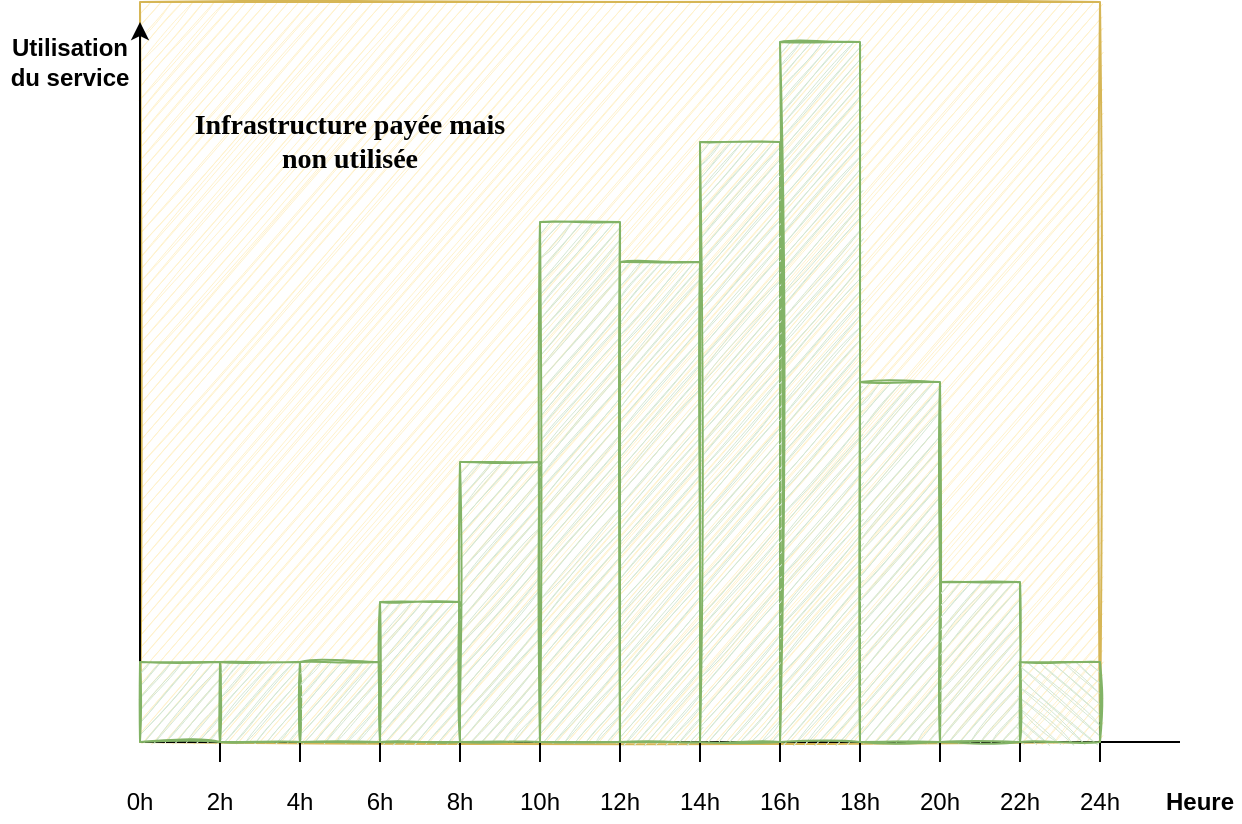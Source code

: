 <mxfile version="13.6.2" type="device"><diagram id="EG_0w5Qha7nJDPnRIv4q" name="Page-1"><mxGraphModel dx="981" dy="567" grid="1" gridSize="10" guides="1" tooltips="1" connect="1" arrows="1" fold="1" page="1" pageScale="1" pageWidth="1600" pageHeight="900" math="0" shadow="0" extFonts="Architects Daughter^https://fonts.googleapis.com/css?family=Architects+Daughter"><root><mxCell id="0"/><mxCell id="1" parent="0"/><mxCell id="-NmMMMarj_dPcH3xjH8K-58" value="" style="rounded=0;whiteSpace=wrap;html=1;sketch=1;fillColor=#fff2cc;strokeColor=#d6b656;" parent="1" vertex="1"><mxGeometry x="240" y="150" width="480" height="370" as="geometry"/></mxCell><mxCell id="-NmMMMarj_dPcH3xjH8K-2" value="" style="endArrow=none;html=1;" parent="1" edge="1"><mxGeometry width="50" height="50" relative="1" as="geometry"><mxPoint x="240" y="520" as="sourcePoint"/><mxPoint x="760" y="520" as="targetPoint"/></mxGeometry></mxCell><mxCell id="-NmMMMarj_dPcH3xjH8K-3" value="" style="endArrow=classic;html=1;endFill=1;" parent="1" edge="1"><mxGeometry width="50" height="50" relative="1" as="geometry"><mxPoint x="240" y="520" as="sourcePoint"/><mxPoint x="240" y="160" as="targetPoint"/></mxGeometry></mxCell><mxCell id="-NmMMMarj_dPcH3xjH8K-5" value="" style="endArrow=none;html=1;" parent="1" edge="1"><mxGeometry width="50" height="50" relative="1" as="geometry"><mxPoint x="280" y="530" as="sourcePoint"/><mxPoint x="280" y="510" as="targetPoint"/></mxGeometry></mxCell><mxCell id="-NmMMMarj_dPcH3xjH8K-6" value="" style="endArrow=none;html=1;" parent="1" edge="1"><mxGeometry width="50" height="50" relative="1" as="geometry"><mxPoint x="320" y="530" as="sourcePoint"/><mxPoint x="320" y="510" as="targetPoint"/></mxGeometry></mxCell><mxCell id="-NmMMMarj_dPcH3xjH8K-7" value="" style="endArrow=none;html=1;" parent="1" edge="1"><mxGeometry width="50" height="50" relative="1" as="geometry"><mxPoint x="360" y="530" as="sourcePoint"/><mxPoint x="360" y="510" as="targetPoint"/></mxGeometry></mxCell><mxCell id="-NmMMMarj_dPcH3xjH8K-8" value="" style="endArrow=none;html=1;" parent="1" edge="1"><mxGeometry width="50" height="50" relative="1" as="geometry"><mxPoint x="400" y="530" as="sourcePoint"/><mxPoint x="400" y="510" as="targetPoint"/></mxGeometry></mxCell><mxCell id="-NmMMMarj_dPcH3xjH8K-9" value="" style="endArrow=none;html=1;" parent="1" edge="1"><mxGeometry width="50" height="50" relative="1" as="geometry"><mxPoint x="440" y="530" as="sourcePoint"/><mxPoint x="440" y="510" as="targetPoint"/></mxGeometry></mxCell><mxCell id="-NmMMMarj_dPcH3xjH8K-10" value="" style="endArrow=none;html=1;" parent="1" edge="1"><mxGeometry width="50" height="50" relative="1" as="geometry"><mxPoint x="480" y="530" as="sourcePoint"/><mxPoint x="480" y="510" as="targetPoint"/></mxGeometry></mxCell><mxCell id="-NmMMMarj_dPcH3xjH8K-11" value="" style="endArrow=none;html=1;" parent="1" edge="1"><mxGeometry width="50" height="50" relative="1" as="geometry"><mxPoint x="520" y="530" as="sourcePoint"/><mxPoint x="520" y="510" as="targetPoint"/></mxGeometry></mxCell><mxCell id="-NmMMMarj_dPcH3xjH8K-12" value="" style="endArrow=none;html=1;" parent="1" edge="1"><mxGeometry width="50" height="50" relative="1" as="geometry"><mxPoint x="560" y="530" as="sourcePoint"/><mxPoint x="560" y="510" as="targetPoint"/></mxGeometry></mxCell><mxCell id="-NmMMMarj_dPcH3xjH8K-13" value="" style="endArrow=none;html=1;" parent="1" edge="1"><mxGeometry width="50" height="50" relative="1" as="geometry"><mxPoint x="600" y="530" as="sourcePoint"/><mxPoint x="600" y="510" as="targetPoint"/></mxGeometry></mxCell><mxCell id="-NmMMMarj_dPcH3xjH8K-14" value="" style="endArrow=none;html=1;" parent="1" edge="1"><mxGeometry width="50" height="50" relative="1" as="geometry"><mxPoint x="640" y="530" as="sourcePoint"/><mxPoint x="640" y="510" as="targetPoint"/></mxGeometry></mxCell><mxCell id="-NmMMMarj_dPcH3xjH8K-15" value="" style="endArrow=none;html=1;" parent="1" edge="1"><mxGeometry width="50" height="50" relative="1" as="geometry"><mxPoint x="680" y="530" as="sourcePoint"/><mxPoint x="680" y="510" as="targetPoint"/></mxGeometry></mxCell><mxCell id="-NmMMMarj_dPcH3xjH8K-16" value="" style="endArrow=none;html=1;" parent="1" edge="1"><mxGeometry width="50" height="50" relative="1" as="geometry"><mxPoint x="720" y="530" as="sourcePoint"/><mxPoint x="720" y="510" as="targetPoint"/></mxGeometry></mxCell><mxCell id="-NmMMMarj_dPcH3xjH8K-29" value="0h" style="text;html=1;strokeColor=none;fillColor=none;align=center;verticalAlign=middle;whiteSpace=wrap;rounded=0;" parent="1" vertex="1"><mxGeometry x="220" y="540" width="40" height="20" as="geometry"/></mxCell><mxCell id="-NmMMMarj_dPcH3xjH8K-30" value="2h" style="text;html=1;strokeColor=none;fillColor=none;align=center;verticalAlign=middle;whiteSpace=wrap;rounded=0;" parent="1" vertex="1"><mxGeometry x="260" y="540" width="40" height="20" as="geometry"/></mxCell><mxCell id="-NmMMMarj_dPcH3xjH8K-31" value="4h" style="text;html=1;strokeColor=none;fillColor=none;align=center;verticalAlign=middle;whiteSpace=wrap;rounded=0;" parent="1" vertex="1"><mxGeometry x="300" y="540" width="40" height="20" as="geometry"/></mxCell><mxCell id="-NmMMMarj_dPcH3xjH8K-32" value="6h" style="text;html=1;strokeColor=none;fillColor=none;align=center;verticalAlign=middle;whiteSpace=wrap;rounded=0;" parent="1" vertex="1"><mxGeometry x="340" y="540" width="40" height="20" as="geometry"/></mxCell><mxCell id="-NmMMMarj_dPcH3xjH8K-33" value="8h" style="text;html=1;strokeColor=none;fillColor=none;align=center;verticalAlign=middle;whiteSpace=wrap;rounded=0;" parent="1" vertex="1"><mxGeometry x="380" y="540" width="40" height="20" as="geometry"/></mxCell><mxCell id="-NmMMMarj_dPcH3xjH8K-34" value="10h" style="text;html=1;strokeColor=none;fillColor=none;align=center;verticalAlign=middle;whiteSpace=wrap;rounded=0;" parent="1" vertex="1"><mxGeometry x="420" y="540" width="40" height="20" as="geometry"/></mxCell><mxCell id="-NmMMMarj_dPcH3xjH8K-35" value="12h" style="text;html=1;strokeColor=none;fillColor=none;align=center;verticalAlign=middle;whiteSpace=wrap;rounded=0;" parent="1" vertex="1"><mxGeometry x="460" y="540" width="40" height="20" as="geometry"/></mxCell><mxCell id="-NmMMMarj_dPcH3xjH8K-36" value="14h" style="text;html=1;strokeColor=none;fillColor=none;align=center;verticalAlign=middle;whiteSpace=wrap;rounded=0;" parent="1" vertex="1"><mxGeometry x="500" y="540" width="40" height="20" as="geometry"/></mxCell><mxCell id="-NmMMMarj_dPcH3xjH8K-37" value="16h" style="text;html=1;strokeColor=none;fillColor=none;align=center;verticalAlign=middle;whiteSpace=wrap;rounded=0;" parent="1" vertex="1"><mxGeometry x="540" y="540" width="40" height="20" as="geometry"/></mxCell><mxCell id="-NmMMMarj_dPcH3xjH8K-38" value="18h" style="text;html=1;strokeColor=none;fillColor=none;align=center;verticalAlign=middle;whiteSpace=wrap;rounded=0;" parent="1" vertex="1"><mxGeometry x="580" y="540" width="40" height="20" as="geometry"/></mxCell><mxCell id="-NmMMMarj_dPcH3xjH8K-39" value="20h" style="text;html=1;strokeColor=none;fillColor=none;align=center;verticalAlign=middle;whiteSpace=wrap;rounded=0;" parent="1" vertex="1"><mxGeometry x="620" y="540" width="40" height="20" as="geometry"/></mxCell><mxCell id="-NmMMMarj_dPcH3xjH8K-40" value="22h" style="text;html=1;strokeColor=none;fillColor=none;align=center;verticalAlign=middle;whiteSpace=wrap;rounded=0;" parent="1" vertex="1"><mxGeometry x="660" y="540" width="40" height="20" as="geometry"/></mxCell><mxCell id="-NmMMMarj_dPcH3xjH8K-41" value="24h" style="text;html=1;strokeColor=none;fillColor=none;align=center;verticalAlign=middle;whiteSpace=wrap;rounded=0;" parent="1" vertex="1"><mxGeometry x="700" y="540" width="40" height="20" as="geometry"/></mxCell><mxCell id="-NmMMMarj_dPcH3xjH8K-42" value="" style="rounded=0;whiteSpace=wrap;html=1;fillColor=#d5e8d4;strokeColor=#82b366;sketch=1;" parent="1" vertex="1"><mxGeometry x="240" y="480" width="40" height="40" as="geometry"/></mxCell><mxCell id="-NmMMMarj_dPcH3xjH8K-43" value="" style="rounded=0;whiteSpace=wrap;html=1;fillColor=#d5e8d4;strokeColor=#82b366;sketch=1;" parent="1" vertex="1"><mxGeometry x="280" y="480" width="40" height="40" as="geometry"/></mxCell><mxCell id="-NmMMMarj_dPcH3xjH8K-44" value="" style="rounded=0;whiteSpace=wrap;html=1;fillColor=#d5e8d4;strokeColor=#82b366;sketch=1;" parent="1" vertex="1"><mxGeometry x="320" y="480" width="40" height="40" as="geometry"/></mxCell><mxCell id="-NmMMMarj_dPcH3xjH8K-45" value="" style="rounded=0;whiteSpace=wrap;html=1;fillColor=#d5e8d4;strokeColor=#82b366;sketch=1;" parent="1" vertex="1"><mxGeometry x="360" y="450" width="40" height="70" as="geometry"/></mxCell><mxCell id="-NmMMMarj_dPcH3xjH8K-46" value="" style="rounded=0;whiteSpace=wrap;html=1;fillColor=#d5e8d4;strokeColor=#82b366;sketch=1;" parent="1" vertex="1"><mxGeometry x="400" y="380" width="40" height="140" as="geometry"/></mxCell><mxCell id="-NmMMMarj_dPcH3xjH8K-47" value="" style="rounded=0;whiteSpace=wrap;html=1;fillColor=#d5e8d4;strokeColor=#82b366;sketch=1;" parent="1" vertex="1"><mxGeometry x="440" y="260" width="40" height="260" as="geometry"/></mxCell><mxCell id="-NmMMMarj_dPcH3xjH8K-48" value="" style="rounded=0;whiteSpace=wrap;html=1;fillColor=#d5e8d4;strokeColor=#82b366;sketch=1;" parent="1" vertex="1"><mxGeometry x="480" y="280" width="40" height="240" as="geometry"/></mxCell><mxCell id="-NmMMMarj_dPcH3xjH8K-49" value="" style="rounded=0;whiteSpace=wrap;html=1;fillColor=#d5e8d4;strokeColor=#82b366;sketch=1;" parent="1" vertex="1"><mxGeometry x="520" y="220" width="40" height="300" as="geometry"/></mxCell><mxCell id="-NmMMMarj_dPcH3xjH8K-50" value="" style="rounded=0;whiteSpace=wrap;html=1;fillColor=#d5e8d4;strokeColor=#82b366;sketch=1;" parent="1" vertex="1"><mxGeometry x="560" y="170" width="40" height="350" as="geometry"/></mxCell><mxCell id="-NmMMMarj_dPcH3xjH8K-51" value="" style="rounded=0;whiteSpace=wrap;html=1;fillColor=#d5e8d4;strokeColor=#82b366;sketch=1;" parent="1" vertex="1"><mxGeometry x="600" y="340" width="40" height="180" as="geometry"/></mxCell><mxCell id="-NmMMMarj_dPcH3xjH8K-52" value="" style="rounded=0;whiteSpace=wrap;html=1;fillColor=#d5e8d4;strokeColor=#82b366;sketch=1;" parent="1" vertex="1"><mxGeometry x="640" y="440" width="40" height="80" as="geometry"/></mxCell><mxCell id="-NmMMMarj_dPcH3xjH8K-53" value="" style="rounded=0;whiteSpace=wrap;html=1;fillColor=#d5e8d4;strokeColor=#82b366;sketch=1;direction=south;" parent="1" vertex="1"><mxGeometry x="680" y="480" width="40" height="40" as="geometry"/></mxCell><mxCell id="-NmMMMarj_dPcH3xjH8K-54" value="Utilisation du service" style="text;html=1;strokeColor=none;fillColor=none;align=center;verticalAlign=middle;whiteSpace=wrap;rounded=0;sketch=1;fontStyle=1" parent="1" vertex="1"><mxGeometry x="170" y="170" width="70" height="20" as="geometry"/></mxCell><mxCell id="-NmMMMarj_dPcH3xjH8K-55" value="Heure" style="text;html=1;strokeColor=none;fillColor=none;align=center;verticalAlign=middle;whiteSpace=wrap;rounded=0;sketch=1;fontStyle=1" parent="1" vertex="1"><mxGeometry x="750" y="540" width="40" height="20" as="geometry"/></mxCell><mxCell id="-NmMMMarj_dPcH3xjH8K-69" value="&lt;font face=&quot;Architects Daughter&quot; style=&quot;font-size: 14px&quot;&gt;&lt;b&gt;Infrastructure payée mais non utilisée&lt;/b&gt;&lt;/font&gt;" style="text;html=1;strokeColor=none;fillColor=none;align=center;verticalAlign=middle;whiteSpace=wrap;rounded=0;sketch=1;" parent="1" vertex="1"><mxGeometry x="260" y="210" width="170" height="20" as="geometry"/></mxCell></root></mxGraphModel></diagram></mxfile>